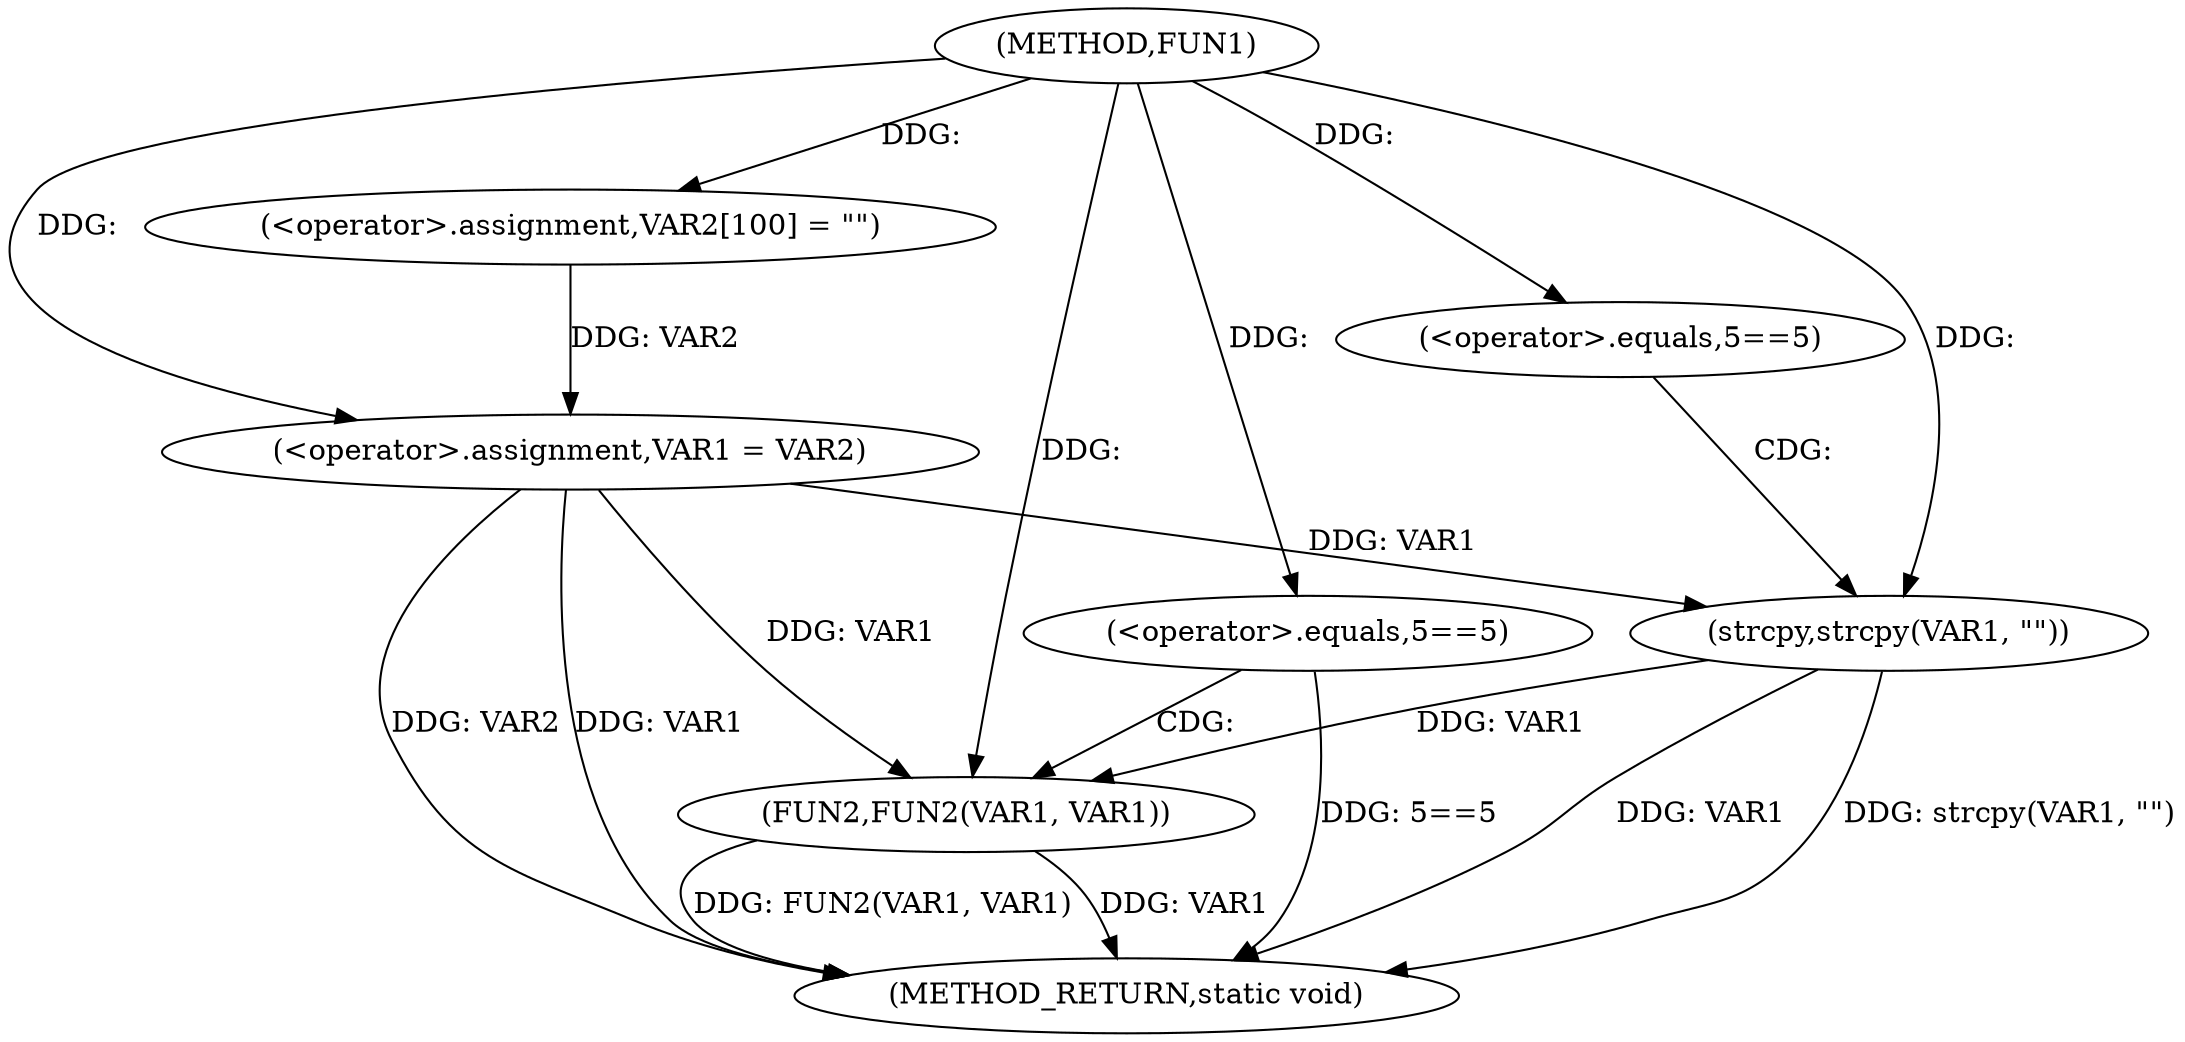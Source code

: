 digraph FUN1 {  
"1000100" [label = "(METHOD,FUN1)" ]
"1000126" [label = "(METHOD_RETURN,static void)" ]
"1000104" [label = "(<operator>.assignment,VAR2[100] = \"\")" ]
"1000107" [label = "(<operator>.assignment,VAR1 = VAR2)" ]
"1000111" [label = "(<operator>.equals,5==5)" ]
"1000115" [label = "(strcpy,strcpy(VAR1, \"\"))" ]
"1000119" [label = "(<operator>.equals,5==5)" ]
"1000123" [label = "(FUN2,FUN2(VAR1, VAR1))" ]
  "1000123" -> "1000126"  [ label = "DDG: VAR1"] 
  "1000107" -> "1000126"  [ label = "DDG: VAR1"] 
  "1000123" -> "1000126"  [ label = "DDG: FUN2(VAR1, VAR1)"] 
  "1000115" -> "1000126"  [ label = "DDG: strcpy(VAR1, \"\")"] 
  "1000119" -> "1000126"  [ label = "DDG: 5==5"] 
  "1000115" -> "1000126"  [ label = "DDG: VAR1"] 
  "1000107" -> "1000126"  [ label = "DDG: VAR2"] 
  "1000100" -> "1000104"  [ label = "DDG: "] 
  "1000104" -> "1000107"  [ label = "DDG: VAR2"] 
  "1000100" -> "1000107"  [ label = "DDG: "] 
  "1000100" -> "1000111"  [ label = "DDG: "] 
  "1000107" -> "1000115"  [ label = "DDG: VAR1"] 
  "1000100" -> "1000115"  [ label = "DDG: "] 
  "1000100" -> "1000119"  [ label = "DDG: "] 
  "1000107" -> "1000123"  [ label = "DDG: VAR1"] 
  "1000115" -> "1000123"  [ label = "DDG: VAR1"] 
  "1000100" -> "1000123"  [ label = "DDG: "] 
  "1000111" -> "1000115"  [ label = "CDG: "] 
  "1000119" -> "1000123"  [ label = "CDG: "] 
}
